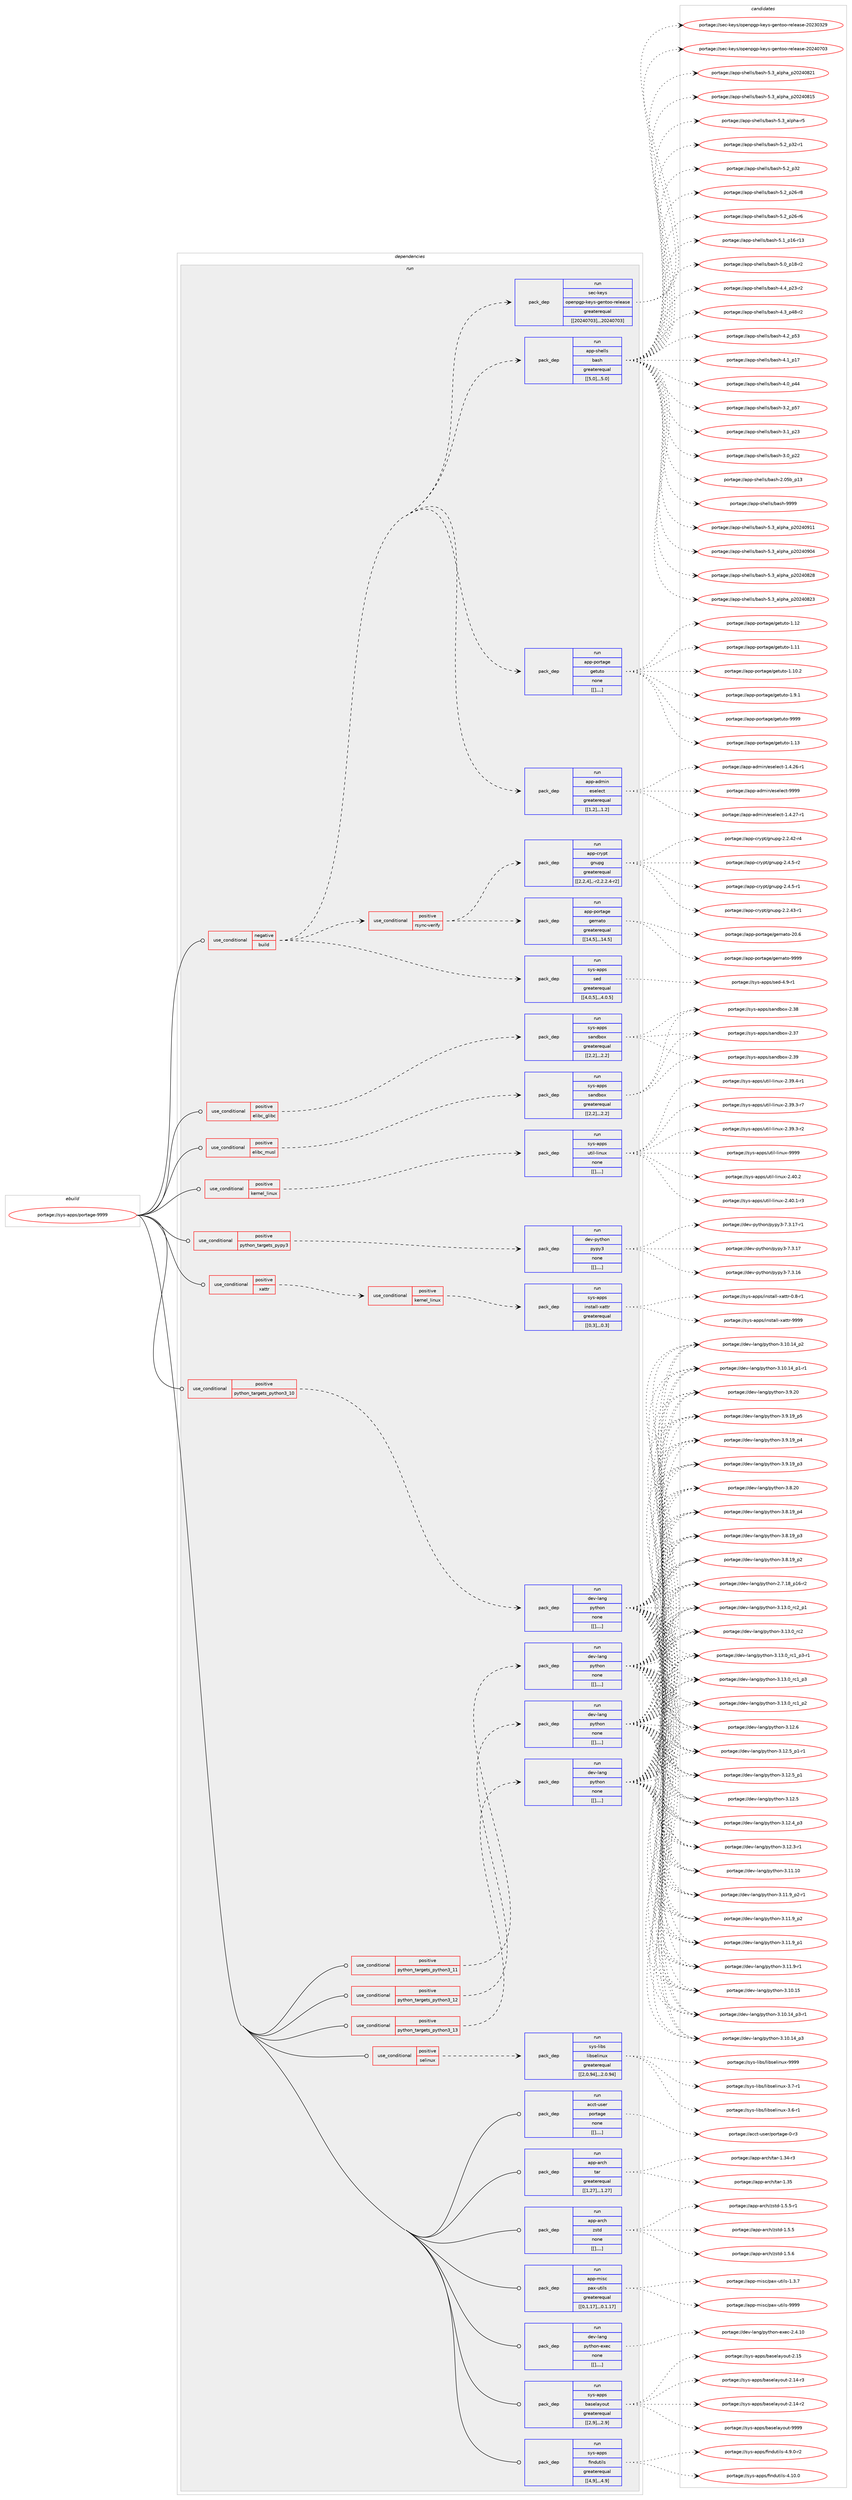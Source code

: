 digraph prolog {

# *************
# Graph options
# *************

newrank=true;
concentrate=true;
compound=true;
graph [rankdir=LR,fontname=Helvetica,fontsize=10,ranksep=1.5];#, ranksep=2.5, nodesep=0.2];
edge  [arrowhead=vee];
node  [fontname=Helvetica,fontsize=10];

# **********
# The ebuild
# **********

subgraph cluster_leftcol {
color=gray;
label=<<i>ebuild</i>>;
id [label="portage://sys-apps/portage-9999", color=red, width=4, href="../sys-apps/portage-9999.svg"];
}

# ****************
# The dependencies
# ****************

subgraph cluster_midcol {
color=gray;
label=<<i>dependencies</i>>;
subgraph cluster_compile {
fillcolor="#eeeeee";
style=filled;
label=<<i>compile</i>>;
}
subgraph cluster_compileandrun {
fillcolor="#eeeeee";
style=filled;
label=<<i>compile and run</i>>;
}
subgraph cluster_run {
fillcolor="#eeeeee";
style=filled;
label=<<i>run</i>>;
subgraph cond6976 {
dependency18559 [label=<<TABLE BORDER="0" CELLBORDER="1" CELLSPACING="0" CELLPADDING="4"><TR><TD ROWSPAN="3" CELLPADDING="10">use_conditional</TD></TR><TR><TD>negative</TD></TR><TR><TD>build</TD></TR></TABLE>>, shape=none, color=red];
subgraph pack11531 {
dependency18560 [label=<<TABLE BORDER="0" CELLBORDER="1" CELLSPACING="0" CELLPADDING="4" WIDTH="220"><TR><TD ROWSPAN="6" CELLPADDING="30">pack_dep</TD></TR><TR><TD WIDTH="110">run</TD></TR><TR><TD>app-admin</TD></TR><TR><TD>eselect</TD></TR><TR><TD>greaterequal</TD></TR><TR><TD>[[1,2],,,1.2]</TD></TR></TABLE>>, shape=none, color=blue];
}
dependency18559:e -> dependency18560:w [weight=20,style="dashed",arrowhead="vee"];
subgraph pack11532 {
dependency18561 [label=<<TABLE BORDER="0" CELLBORDER="1" CELLSPACING="0" CELLPADDING="4" WIDTH="220"><TR><TD ROWSPAN="6" CELLPADDING="30">pack_dep</TD></TR><TR><TD WIDTH="110">run</TD></TR><TR><TD>app-portage</TD></TR><TR><TD>getuto</TD></TR><TR><TD>none</TD></TR><TR><TD>[[],,,,]</TD></TR></TABLE>>, shape=none, color=blue];
}
dependency18559:e -> dependency18561:w [weight=20,style="dashed",arrowhead="vee"];
subgraph pack11533 {
dependency18562 [label=<<TABLE BORDER="0" CELLBORDER="1" CELLSPACING="0" CELLPADDING="4" WIDTH="220"><TR><TD ROWSPAN="6" CELLPADDING="30">pack_dep</TD></TR><TR><TD WIDTH="110">run</TD></TR><TR><TD>app-shells</TD></TR><TR><TD>bash</TD></TR><TR><TD>greaterequal</TD></TR><TR><TD>[[5,0],,,5.0]</TD></TR></TABLE>>, shape=none, color=blue];
}
dependency18559:e -> dependency18562:w [weight=20,style="dashed",arrowhead="vee"];
subgraph pack11534 {
dependency18563 [label=<<TABLE BORDER="0" CELLBORDER="1" CELLSPACING="0" CELLPADDING="4" WIDTH="220"><TR><TD ROWSPAN="6" CELLPADDING="30">pack_dep</TD></TR><TR><TD WIDTH="110">run</TD></TR><TR><TD>sec-keys</TD></TR><TR><TD>openpgp-keys-gentoo-release</TD></TR><TR><TD>greaterequal</TD></TR><TR><TD>[[20240703],,,20240703]</TD></TR></TABLE>>, shape=none, color=blue];
}
dependency18559:e -> dependency18563:w [weight=20,style="dashed",arrowhead="vee"];
subgraph pack11535 {
dependency18564 [label=<<TABLE BORDER="0" CELLBORDER="1" CELLSPACING="0" CELLPADDING="4" WIDTH="220"><TR><TD ROWSPAN="6" CELLPADDING="30">pack_dep</TD></TR><TR><TD WIDTH="110">run</TD></TR><TR><TD>sys-apps</TD></TR><TR><TD>sed</TD></TR><TR><TD>greaterequal</TD></TR><TR><TD>[[4,0,5],,,4.0.5]</TD></TR></TABLE>>, shape=none, color=blue];
}
dependency18559:e -> dependency18564:w [weight=20,style="dashed",arrowhead="vee"];
subgraph cond6977 {
dependency18565 [label=<<TABLE BORDER="0" CELLBORDER="1" CELLSPACING="0" CELLPADDING="4"><TR><TD ROWSPAN="3" CELLPADDING="10">use_conditional</TD></TR><TR><TD>positive</TD></TR><TR><TD>rsync-verify</TD></TR></TABLE>>, shape=none, color=red];
subgraph pack11536 {
dependency18566 [label=<<TABLE BORDER="0" CELLBORDER="1" CELLSPACING="0" CELLPADDING="4" WIDTH="220"><TR><TD ROWSPAN="6" CELLPADDING="30">pack_dep</TD></TR><TR><TD WIDTH="110">run</TD></TR><TR><TD>app-crypt</TD></TR><TR><TD>gnupg</TD></TR><TR><TD>greaterequal</TD></TR><TR><TD>[[2,2,4],,-r2,2.2.4-r2]</TD></TR></TABLE>>, shape=none, color=blue];
}
dependency18565:e -> dependency18566:w [weight=20,style="dashed",arrowhead="vee"];
subgraph pack11537 {
dependency18567 [label=<<TABLE BORDER="0" CELLBORDER="1" CELLSPACING="0" CELLPADDING="4" WIDTH="220"><TR><TD ROWSPAN="6" CELLPADDING="30">pack_dep</TD></TR><TR><TD WIDTH="110">run</TD></TR><TR><TD>app-portage</TD></TR><TR><TD>gemato</TD></TR><TR><TD>greaterequal</TD></TR><TR><TD>[[14,5],,,14.5]</TD></TR></TABLE>>, shape=none, color=blue];
}
dependency18565:e -> dependency18567:w [weight=20,style="dashed",arrowhead="vee"];
}
dependency18559:e -> dependency18565:w [weight=20,style="dashed",arrowhead="vee"];
}
id:e -> dependency18559:w [weight=20,style="solid",arrowhead="odot"];
subgraph cond6978 {
dependency18568 [label=<<TABLE BORDER="0" CELLBORDER="1" CELLSPACING="0" CELLPADDING="4"><TR><TD ROWSPAN="3" CELLPADDING="10">use_conditional</TD></TR><TR><TD>positive</TD></TR><TR><TD>elibc_glibc</TD></TR></TABLE>>, shape=none, color=red];
subgraph pack11538 {
dependency18569 [label=<<TABLE BORDER="0" CELLBORDER="1" CELLSPACING="0" CELLPADDING="4" WIDTH="220"><TR><TD ROWSPAN="6" CELLPADDING="30">pack_dep</TD></TR><TR><TD WIDTH="110">run</TD></TR><TR><TD>sys-apps</TD></TR><TR><TD>sandbox</TD></TR><TR><TD>greaterequal</TD></TR><TR><TD>[[2,2],,,2.2]</TD></TR></TABLE>>, shape=none, color=blue];
}
dependency18568:e -> dependency18569:w [weight=20,style="dashed",arrowhead="vee"];
}
id:e -> dependency18568:w [weight=20,style="solid",arrowhead="odot"];
subgraph cond6979 {
dependency18570 [label=<<TABLE BORDER="0" CELLBORDER="1" CELLSPACING="0" CELLPADDING="4"><TR><TD ROWSPAN="3" CELLPADDING="10">use_conditional</TD></TR><TR><TD>positive</TD></TR><TR><TD>elibc_musl</TD></TR></TABLE>>, shape=none, color=red];
subgraph pack11539 {
dependency18571 [label=<<TABLE BORDER="0" CELLBORDER="1" CELLSPACING="0" CELLPADDING="4" WIDTH="220"><TR><TD ROWSPAN="6" CELLPADDING="30">pack_dep</TD></TR><TR><TD WIDTH="110">run</TD></TR><TR><TD>sys-apps</TD></TR><TR><TD>sandbox</TD></TR><TR><TD>greaterequal</TD></TR><TR><TD>[[2,2],,,2.2]</TD></TR></TABLE>>, shape=none, color=blue];
}
dependency18570:e -> dependency18571:w [weight=20,style="dashed",arrowhead="vee"];
}
id:e -> dependency18570:w [weight=20,style="solid",arrowhead="odot"];
subgraph cond6980 {
dependency18572 [label=<<TABLE BORDER="0" CELLBORDER="1" CELLSPACING="0" CELLPADDING="4"><TR><TD ROWSPAN="3" CELLPADDING="10">use_conditional</TD></TR><TR><TD>positive</TD></TR><TR><TD>kernel_linux</TD></TR></TABLE>>, shape=none, color=red];
subgraph pack11540 {
dependency18573 [label=<<TABLE BORDER="0" CELLBORDER="1" CELLSPACING="0" CELLPADDING="4" WIDTH="220"><TR><TD ROWSPAN="6" CELLPADDING="30">pack_dep</TD></TR><TR><TD WIDTH="110">run</TD></TR><TR><TD>sys-apps</TD></TR><TR><TD>util-linux</TD></TR><TR><TD>none</TD></TR><TR><TD>[[],,,,]</TD></TR></TABLE>>, shape=none, color=blue];
}
dependency18572:e -> dependency18573:w [weight=20,style="dashed",arrowhead="vee"];
}
id:e -> dependency18572:w [weight=20,style="solid",arrowhead="odot"];
subgraph cond6981 {
dependency18574 [label=<<TABLE BORDER="0" CELLBORDER="1" CELLSPACING="0" CELLPADDING="4"><TR><TD ROWSPAN="3" CELLPADDING="10">use_conditional</TD></TR><TR><TD>positive</TD></TR><TR><TD>python_targets_pypy3</TD></TR></TABLE>>, shape=none, color=red];
subgraph pack11541 {
dependency18575 [label=<<TABLE BORDER="0" CELLBORDER="1" CELLSPACING="0" CELLPADDING="4" WIDTH="220"><TR><TD ROWSPAN="6" CELLPADDING="30">pack_dep</TD></TR><TR><TD WIDTH="110">run</TD></TR><TR><TD>dev-python</TD></TR><TR><TD>pypy3</TD></TR><TR><TD>none</TD></TR><TR><TD>[[],,,,]</TD></TR></TABLE>>, shape=none, color=blue];
}
dependency18574:e -> dependency18575:w [weight=20,style="dashed",arrowhead="vee"];
}
id:e -> dependency18574:w [weight=20,style="solid",arrowhead="odot"];
subgraph cond6982 {
dependency18576 [label=<<TABLE BORDER="0" CELLBORDER="1" CELLSPACING="0" CELLPADDING="4"><TR><TD ROWSPAN="3" CELLPADDING="10">use_conditional</TD></TR><TR><TD>positive</TD></TR><TR><TD>python_targets_python3_10</TD></TR></TABLE>>, shape=none, color=red];
subgraph pack11542 {
dependency18577 [label=<<TABLE BORDER="0" CELLBORDER="1" CELLSPACING="0" CELLPADDING="4" WIDTH="220"><TR><TD ROWSPAN="6" CELLPADDING="30">pack_dep</TD></TR><TR><TD WIDTH="110">run</TD></TR><TR><TD>dev-lang</TD></TR><TR><TD>python</TD></TR><TR><TD>none</TD></TR><TR><TD>[[],,,,]</TD></TR></TABLE>>, shape=none, color=blue];
}
dependency18576:e -> dependency18577:w [weight=20,style="dashed",arrowhead="vee"];
}
id:e -> dependency18576:w [weight=20,style="solid",arrowhead="odot"];
subgraph cond6983 {
dependency18578 [label=<<TABLE BORDER="0" CELLBORDER="1" CELLSPACING="0" CELLPADDING="4"><TR><TD ROWSPAN="3" CELLPADDING="10">use_conditional</TD></TR><TR><TD>positive</TD></TR><TR><TD>python_targets_python3_11</TD></TR></TABLE>>, shape=none, color=red];
subgraph pack11543 {
dependency18579 [label=<<TABLE BORDER="0" CELLBORDER="1" CELLSPACING="0" CELLPADDING="4" WIDTH="220"><TR><TD ROWSPAN="6" CELLPADDING="30">pack_dep</TD></TR><TR><TD WIDTH="110">run</TD></TR><TR><TD>dev-lang</TD></TR><TR><TD>python</TD></TR><TR><TD>none</TD></TR><TR><TD>[[],,,,]</TD></TR></TABLE>>, shape=none, color=blue];
}
dependency18578:e -> dependency18579:w [weight=20,style="dashed",arrowhead="vee"];
}
id:e -> dependency18578:w [weight=20,style="solid",arrowhead="odot"];
subgraph cond6984 {
dependency18580 [label=<<TABLE BORDER="0" CELLBORDER="1" CELLSPACING="0" CELLPADDING="4"><TR><TD ROWSPAN="3" CELLPADDING="10">use_conditional</TD></TR><TR><TD>positive</TD></TR><TR><TD>python_targets_python3_12</TD></TR></TABLE>>, shape=none, color=red];
subgraph pack11544 {
dependency18581 [label=<<TABLE BORDER="0" CELLBORDER="1" CELLSPACING="0" CELLPADDING="4" WIDTH="220"><TR><TD ROWSPAN="6" CELLPADDING="30">pack_dep</TD></TR><TR><TD WIDTH="110">run</TD></TR><TR><TD>dev-lang</TD></TR><TR><TD>python</TD></TR><TR><TD>none</TD></TR><TR><TD>[[],,,,]</TD></TR></TABLE>>, shape=none, color=blue];
}
dependency18580:e -> dependency18581:w [weight=20,style="dashed",arrowhead="vee"];
}
id:e -> dependency18580:w [weight=20,style="solid",arrowhead="odot"];
subgraph cond6985 {
dependency18582 [label=<<TABLE BORDER="0" CELLBORDER="1" CELLSPACING="0" CELLPADDING="4"><TR><TD ROWSPAN="3" CELLPADDING="10">use_conditional</TD></TR><TR><TD>positive</TD></TR><TR><TD>python_targets_python3_13</TD></TR></TABLE>>, shape=none, color=red];
subgraph pack11545 {
dependency18583 [label=<<TABLE BORDER="0" CELLBORDER="1" CELLSPACING="0" CELLPADDING="4" WIDTH="220"><TR><TD ROWSPAN="6" CELLPADDING="30">pack_dep</TD></TR><TR><TD WIDTH="110">run</TD></TR><TR><TD>dev-lang</TD></TR><TR><TD>python</TD></TR><TR><TD>none</TD></TR><TR><TD>[[],,,,]</TD></TR></TABLE>>, shape=none, color=blue];
}
dependency18582:e -> dependency18583:w [weight=20,style="dashed",arrowhead="vee"];
}
id:e -> dependency18582:w [weight=20,style="solid",arrowhead="odot"];
subgraph cond6986 {
dependency18584 [label=<<TABLE BORDER="0" CELLBORDER="1" CELLSPACING="0" CELLPADDING="4"><TR><TD ROWSPAN="3" CELLPADDING="10">use_conditional</TD></TR><TR><TD>positive</TD></TR><TR><TD>selinux</TD></TR></TABLE>>, shape=none, color=red];
subgraph pack11546 {
dependency18585 [label=<<TABLE BORDER="0" CELLBORDER="1" CELLSPACING="0" CELLPADDING="4" WIDTH="220"><TR><TD ROWSPAN="6" CELLPADDING="30">pack_dep</TD></TR><TR><TD WIDTH="110">run</TD></TR><TR><TD>sys-libs</TD></TR><TR><TD>libselinux</TD></TR><TR><TD>greaterequal</TD></TR><TR><TD>[[2,0,94],,,2.0.94]</TD></TR></TABLE>>, shape=none, color=blue];
}
dependency18584:e -> dependency18585:w [weight=20,style="dashed",arrowhead="vee"];
}
id:e -> dependency18584:w [weight=20,style="solid",arrowhead="odot"];
subgraph cond6987 {
dependency18586 [label=<<TABLE BORDER="0" CELLBORDER="1" CELLSPACING="0" CELLPADDING="4"><TR><TD ROWSPAN="3" CELLPADDING="10">use_conditional</TD></TR><TR><TD>positive</TD></TR><TR><TD>xattr</TD></TR></TABLE>>, shape=none, color=red];
subgraph cond6988 {
dependency18587 [label=<<TABLE BORDER="0" CELLBORDER="1" CELLSPACING="0" CELLPADDING="4"><TR><TD ROWSPAN="3" CELLPADDING="10">use_conditional</TD></TR><TR><TD>positive</TD></TR><TR><TD>kernel_linux</TD></TR></TABLE>>, shape=none, color=red];
subgraph pack11547 {
dependency18588 [label=<<TABLE BORDER="0" CELLBORDER="1" CELLSPACING="0" CELLPADDING="4" WIDTH="220"><TR><TD ROWSPAN="6" CELLPADDING="30">pack_dep</TD></TR><TR><TD WIDTH="110">run</TD></TR><TR><TD>sys-apps</TD></TR><TR><TD>install-xattr</TD></TR><TR><TD>greaterequal</TD></TR><TR><TD>[[0,3],,,0.3]</TD></TR></TABLE>>, shape=none, color=blue];
}
dependency18587:e -> dependency18588:w [weight=20,style="dashed",arrowhead="vee"];
}
dependency18586:e -> dependency18587:w [weight=20,style="dashed",arrowhead="vee"];
}
id:e -> dependency18586:w [weight=20,style="solid",arrowhead="odot"];
subgraph pack11548 {
dependency18589 [label=<<TABLE BORDER="0" CELLBORDER="1" CELLSPACING="0" CELLPADDING="4" WIDTH="220"><TR><TD ROWSPAN="6" CELLPADDING="30">pack_dep</TD></TR><TR><TD WIDTH="110">run</TD></TR><TR><TD>acct-user</TD></TR><TR><TD>portage</TD></TR><TR><TD>none</TD></TR><TR><TD>[[],,,,]</TD></TR></TABLE>>, shape=none, color=blue];
}
id:e -> dependency18589:w [weight=20,style="solid",arrowhead="odot"];
subgraph pack11549 {
dependency18590 [label=<<TABLE BORDER="0" CELLBORDER="1" CELLSPACING="0" CELLPADDING="4" WIDTH="220"><TR><TD ROWSPAN="6" CELLPADDING="30">pack_dep</TD></TR><TR><TD WIDTH="110">run</TD></TR><TR><TD>app-arch</TD></TR><TR><TD>tar</TD></TR><TR><TD>greaterequal</TD></TR><TR><TD>[[1,27],,,1.27]</TD></TR></TABLE>>, shape=none, color=blue];
}
id:e -> dependency18590:w [weight=20,style="solid",arrowhead="odot"];
subgraph pack11550 {
dependency18591 [label=<<TABLE BORDER="0" CELLBORDER="1" CELLSPACING="0" CELLPADDING="4" WIDTH="220"><TR><TD ROWSPAN="6" CELLPADDING="30">pack_dep</TD></TR><TR><TD WIDTH="110">run</TD></TR><TR><TD>app-arch</TD></TR><TR><TD>zstd</TD></TR><TR><TD>none</TD></TR><TR><TD>[[],,,,]</TD></TR></TABLE>>, shape=none, color=blue];
}
id:e -> dependency18591:w [weight=20,style="solid",arrowhead="odot"];
subgraph pack11551 {
dependency18592 [label=<<TABLE BORDER="0" CELLBORDER="1" CELLSPACING="0" CELLPADDING="4" WIDTH="220"><TR><TD ROWSPAN="6" CELLPADDING="30">pack_dep</TD></TR><TR><TD WIDTH="110">run</TD></TR><TR><TD>app-misc</TD></TR><TR><TD>pax-utils</TD></TR><TR><TD>greaterequal</TD></TR><TR><TD>[[0,1,17],,,0.1.17]</TD></TR></TABLE>>, shape=none, color=blue];
}
id:e -> dependency18592:w [weight=20,style="solid",arrowhead="odot"];
subgraph pack11552 {
dependency18593 [label=<<TABLE BORDER="0" CELLBORDER="1" CELLSPACING="0" CELLPADDING="4" WIDTH="220"><TR><TD ROWSPAN="6" CELLPADDING="30">pack_dep</TD></TR><TR><TD WIDTH="110">run</TD></TR><TR><TD>dev-lang</TD></TR><TR><TD>python-exec</TD></TR><TR><TD>none</TD></TR><TR><TD>[[],,,,]</TD></TR></TABLE>>, shape=none, color=blue];
}
id:e -> dependency18593:w [weight=20,style="solid",arrowhead="odot"];
subgraph pack11553 {
dependency18594 [label=<<TABLE BORDER="0" CELLBORDER="1" CELLSPACING="0" CELLPADDING="4" WIDTH="220"><TR><TD ROWSPAN="6" CELLPADDING="30">pack_dep</TD></TR><TR><TD WIDTH="110">run</TD></TR><TR><TD>sys-apps</TD></TR><TR><TD>baselayout</TD></TR><TR><TD>greaterequal</TD></TR><TR><TD>[[2,9],,,2.9]</TD></TR></TABLE>>, shape=none, color=blue];
}
id:e -> dependency18594:w [weight=20,style="solid",arrowhead="odot"];
subgraph pack11554 {
dependency18595 [label=<<TABLE BORDER="0" CELLBORDER="1" CELLSPACING="0" CELLPADDING="4" WIDTH="220"><TR><TD ROWSPAN="6" CELLPADDING="30">pack_dep</TD></TR><TR><TD WIDTH="110">run</TD></TR><TR><TD>sys-apps</TD></TR><TR><TD>findutils</TD></TR><TR><TD>greaterequal</TD></TR><TR><TD>[[4,9],,,4.9]</TD></TR></TABLE>>, shape=none, color=blue];
}
id:e -> dependency18595:w [weight=20,style="solid",arrowhead="odot"];
}
}

# **************
# The candidates
# **************

subgraph cluster_choices {
rank=same;
color=gray;
label=<<i>candidates</i>>;

subgraph choice11531 {
color=black;
nodesep=1;
choice97112112459710010910511047101115101108101991164557575757 [label="portage://app-admin/eselect-9999", color=red, width=4,href="../app-admin/eselect-9999.svg"];
choice9711211245971001091051104710111510110810199116454946524650554511449 [label="portage://app-admin/eselect-1.4.27-r1", color=red, width=4,href="../app-admin/eselect-1.4.27-r1.svg"];
choice9711211245971001091051104710111510110810199116454946524650544511449 [label="portage://app-admin/eselect-1.4.26-r1", color=red, width=4,href="../app-admin/eselect-1.4.26-r1.svg"];
dependency18560:e -> choice97112112459710010910511047101115101108101991164557575757:w [style=dotted,weight="100"];
dependency18560:e -> choice9711211245971001091051104710111510110810199116454946524650554511449:w [style=dotted,weight="100"];
dependency18560:e -> choice9711211245971001091051104710111510110810199116454946524650544511449:w [style=dotted,weight="100"];
}
subgraph choice11532 {
color=black;
nodesep=1;
choice971121124511211111411697103101471031011161171161114557575757 [label="portage://app-portage/getuto-9999", color=red, width=4,href="../app-portage/getuto-9999.svg"];
choice971121124511211111411697103101471031011161171161114549464951 [label="portage://app-portage/getuto-1.13", color=red, width=4,href="../app-portage/getuto-1.13.svg"];
choice971121124511211111411697103101471031011161171161114549464950 [label="portage://app-portage/getuto-1.12", color=red, width=4,href="../app-portage/getuto-1.12.svg"];
choice971121124511211111411697103101471031011161171161114549464949 [label="portage://app-portage/getuto-1.11", color=red, width=4,href="../app-portage/getuto-1.11.svg"];
choice9711211245112111114116971031014710310111611711611145494649484650 [label="portage://app-portage/getuto-1.10.2", color=red, width=4,href="../app-portage/getuto-1.10.2.svg"];
choice97112112451121111141169710310147103101116117116111454946574649 [label="portage://app-portage/getuto-1.9.1", color=red, width=4,href="../app-portage/getuto-1.9.1.svg"];
dependency18561:e -> choice971121124511211111411697103101471031011161171161114557575757:w [style=dotted,weight="100"];
dependency18561:e -> choice971121124511211111411697103101471031011161171161114549464951:w [style=dotted,weight="100"];
dependency18561:e -> choice971121124511211111411697103101471031011161171161114549464950:w [style=dotted,weight="100"];
dependency18561:e -> choice971121124511211111411697103101471031011161171161114549464949:w [style=dotted,weight="100"];
dependency18561:e -> choice9711211245112111114116971031014710310111611711611145494649484650:w [style=dotted,weight="100"];
dependency18561:e -> choice97112112451121111141169710310147103101116117116111454946574649:w [style=dotted,weight="100"];
}
subgraph choice11533 {
color=black;
nodesep=1;
choice97112112451151041011081081154798971151044557575757 [label="portage://app-shells/bash-9999", color=red, width=4,href="../app-shells/bash-9999.svg"];
choice971121124511510410110810811547989711510445534651959710811210497951125048505248574949 [label="portage://app-shells/bash-5.3_alpha_p20240911", color=red, width=4,href="../app-shells/bash-5.3_alpha_p20240911.svg"];
choice971121124511510410110810811547989711510445534651959710811210497951125048505248574852 [label="portage://app-shells/bash-5.3_alpha_p20240904", color=red, width=4,href="../app-shells/bash-5.3_alpha_p20240904.svg"];
choice971121124511510410110810811547989711510445534651959710811210497951125048505248565056 [label="portage://app-shells/bash-5.3_alpha_p20240828", color=red, width=4,href="../app-shells/bash-5.3_alpha_p20240828.svg"];
choice971121124511510410110810811547989711510445534651959710811210497951125048505248565051 [label="portage://app-shells/bash-5.3_alpha_p20240823", color=red, width=4,href="../app-shells/bash-5.3_alpha_p20240823.svg"];
choice971121124511510410110810811547989711510445534651959710811210497951125048505248565049 [label="portage://app-shells/bash-5.3_alpha_p20240821", color=red, width=4,href="../app-shells/bash-5.3_alpha_p20240821.svg"];
choice971121124511510410110810811547989711510445534651959710811210497951125048505248564953 [label="portage://app-shells/bash-5.3_alpha_p20240815", color=red, width=4,href="../app-shells/bash-5.3_alpha_p20240815.svg"];
choice9711211245115104101108108115479897115104455346519597108112104974511453 [label="portage://app-shells/bash-5.3_alpha-r5", color=red, width=4,href="../app-shells/bash-5.3_alpha-r5.svg"];
choice9711211245115104101108108115479897115104455346509511251504511449 [label="portage://app-shells/bash-5.2_p32-r1", color=red, width=4,href="../app-shells/bash-5.2_p32-r1.svg"];
choice971121124511510410110810811547989711510445534650951125150 [label="portage://app-shells/bash-5.2_p32", color=red, width=4,href="../app-shells/bash-5.2_p32.svg"];
choice9711211245115104101108108115479897115104455346509511250544511456 [label="portage://app-shells/bash-5.2_p26-r8", color=red, width=4,href="../app-shells/bash-5.2_p26-r8.svg"];
choice9711211245115104101108108115479897115104455346509511250544511454 [label="portage://app-shells/bash-5.2_p26-r6", color=red, width=4,href="../app-shells/bash-5.2_p26-r6.svg"];
choice971121124511510410110810811547989711510445534649951124954451144951 [label="portage://app-shells/bash-5.1_p16-r13", color=red, width=4,href="../app-shells/bash-5.1_p16-r13.svg"];
choice9711211245115104101108108115479897115104455346489511249564511450 [label="portage://app-shells/bash-5.0_p18-r2", color=red, width=4,href="../app-shells/bash-5.0_p18-r2.svg"];
choice9711211245115104101108108115479897115104455246529511250514511450 [label="portage://app-shells/bash-4.4_p23-r2", color=red, width=4,href="../app-shells/bash-4.4_p23-r2.svg"];
choice9711211245115104101108108115479897115104455246519511252564511450 [label="portage://app-shells/bash-4.3_p48-r2", color=red, width=4,href="../app-shells/bash-4.3_p48-r2.svg"];
choice971121124511510410110810811547989711510445524650951125351 [label="portage://app-shells/bash-4.2_p53", color=red, width=4,href="../app-shells/bash-4.2_p53.svg"];
choice971121124511510410110810811547989711510445524649951124955 [label="portage://app-shells/bash-4.1_p17", color=red, width=4,href="../app-shells/bash-4.1_p17.svg"];
choice971121124511510410110810811547989711510445524648951125252 [label="portage://app-shells/bash-4.0_p44", color=red, width=4,href="../app-shells/bash-4.0_p44.svg"];
choice971121124511510410110810811547989711510445514650951125355 [label="portage://app-shells/bash-3.2_p57", color=red, width=4,href="../app-shells/bash-3.2_p57.svg"];
choice971121124511510410110810811547989711510445514649951125051 [label="portage://app-shells/bash-3.1_p23", color=red, width=4,href="../app-shells/bash-3.1_p23.svg"];
choice971121124511510410110810811547989711510445514648951125050 [label="portage://app-shells/bash-3.0_p22", color=red, width=4,href="../app-shells/bash-3.0_p22.svg"];
choice9711211245115104101108108115479897115104455046485398951124951 [label="portage://app-shells/bash-2.05b_p13", color=red, width=4,href="../app-shells/bash-2.05b_p13.svg"];
dependency18562:e -> choice97112112451151041011081081154798971151044557575757:w [style=dotted,weight="100"];
dependency18562:e -> choice971121124511510410110810811547989711510445534651959710811210497951125048505248574949:w [style=dotted,weight="100"];
dependency18562:e -> choice971121124511510410110810811547989711510445534651959710811210497951125048505248574852:w [style=dotted,weight="100"];
dependency18562:e -> choice971121124511510410110810811547989711510445534651959710811210497951125048505248565056:w [style=dotted,weight="100"];
dependency18562:e -> choice971121124511510410110810811547989711510445534651959710811210497951125048505248565051:w [style=dotted,weight="100"];
dependency18562:e -> choice971121124511510410110810811547989711510445534651959710811210497951125048505248565049:w [style=dotted,weight="100"];
dependency18562:e -> choice971121124511510410110810811547989711510445534651959710811210497951125048505248564953:w [style=dotted,weight="100"];
dependency18562:e -> choice9711211245115104101108108115479897115104455346519597108112104974511453:w [style=dotted,weight="100"];
dependency18562:e -> choice9711211245115104101108108115479897115104455346509511251504511449:w [style=dotted,weight="100"];
dependency18562:e -> choice971121124511510410110810811547989711510445534650951125150:w [style=dotted,weight="100"];
dependency18562:e -> choice9711211245115104101108108115479897115104455346509511250544511456:w [style=dotted,weight="100"];
dependency18562:e -> choice9711211245115104101108108115479897115104455346509511250544511454:w [style=dotted,weight="100"];
dependency18562:e -> choice971121124511510410110810811547989711510445534649951124954451144951:w [style=dotted,weight="100"];
dependency18562:e -> choice9711211245115104101108108115479897115104455346489511249564511450:w [style=dotted,weight="100"];
dependency18562:e -> choice9711211245115104101108108115479897115104455246529511250514511450:w [style=dotted,weight="100"];
dependency18562:e -> choice9711211245115104101108108115479897115104455246519511252564511450:w [style=dotted,weight="100"];
dependency18562:e -> choice971121124511510410110810811547989711510445524650951125351:w [style=dotted,weight="100"];
dependency18562:e -> choice971121124511510410110810811547989711510445524649951124955:w [style=dotted,weight="100"];
dependency18562:e -> choice971121124511510410110810811547989711510445524648951125252:w [style=dotted,weight="100"];
dependency18562:e -> choice971121124511510410110810811547989711510445514650951125355:w [style=dotted,weight="100"];
dependency18562:e -> choice971121124511510410110810811547989711510445514649951125051:w [style=dotted,weight="100"];
dependency18562:e -> choice971121124511510410110810811547989711510445514648951125050:w [style=dotted,weight="100"];
dependency18562:e -> choice9711211245115104101108108115479897115104455046485398951124951:w [style=dotted,weight="100"];
}
subgraph choice11534 {
color=black;
nodesep=1;
choice11510199451071011211154711111210111011210311245107101121115451031011101161111114511410110810197115101455048505248554851 [label="portage://sec-keys/openpgp-keys-gentoo-release-20240703", color=red, width=4,href="../sec-keys/openpgp-keys-gentoo-release-20240703.svg"];
choice11510199451071011211154711111210111011210311245107101121115451031011101161111114511410110810197115101455048505148515057 [label="portage://sec-keys/openpgp-keys-gentoo-release-20230329", color=red, width=4,href="../sec-keys/openpgp-keys-gentoo-release-20230329.svg"];
dependency18563:e -> choice11510199451071011211154711111210111011210311245107101121115451031011101161111114511410110810197115101455048505248554851:w [style=dotted,weight="100"];
dependency18563:e -> choice11510199451071011211154711111210111011210311245107101121115451031011101161111114511410110810197115101455048505148515057:w [style=dotted,weight="100"];
}
subgraph choice11535 {
color=black;
nodesep=1;
choice115121115459711211211547115101100455246574511449 [label="portage://sys-apps/sed-4.9-r1", color=red, width=4,href="../sys-apps/sed-4.9-r1.svg"];
dependency18564:e -> choice115121115459711211211547115101100455246574511449:w [style=dotted,weight="100"];
}
subgraph choice11536 {
color=black;
nodesep=1;
choice971121124599114121112116471031101171121034550465246534511450 [label="portage://app-crypt/gnupg-2.4.5-r2", color=red, width=4,href="../app-crypt/gnupg-2.4.5-r2.svg"];
choice971121124599114121112116471031101171121034550465246534511449 [label="portage://app-crypt/gnupg-2.4.5-r1", color=red, width=4,href="../app-crypt/gnupg-2.4.5-r1.svg"];
choice97112112459911412111211647103110117112103455046504652514511449 [label="portage://app-crypt/gnupg-2.2.43-r1", color=red, width=4,href="../app-crypt/gnupg-2.2.43-r1.svg"];
choice97112112459911412111211647103110117112103455046504652504511452 [label="portage://app-crypt/gnupg-2.2.42-r4", color=red, width=4,href="../app-crypt/gnupg-2.2.42-r4.svg"];
dependency18566:e -> choice971121124599114121112116471031101171121034550465246534511450:w [style=dotted,weight="100"];
dependency18566:e -> choice971121124599114121112116471031101171121034550465246534511449:w [style=dotted,weight="100"];
dependency18566:e -> choice97112112459911412111211647103110117112103455046504652514511449:w [style=dotted,weight="100"];
dependency18566:e -> choice97112112459911412111211647103110117112103455046504652504511452:w [style=dotted,weight="100"];
}
subgraph choice11537 {
color=black;
nodesep=1;
choice97112112451121111141169710310147103101109971161114557575757 [label="portage://app-portage/gemato-9999", color=red, width=4,href="../app-portage/gemato-9999.svg"];
choice97112112451121111141169710310147103101109971161114550484654 [label="portage://app-portage/gemato-20.6", color=red, width=4,href="../app-portage/gemato-20.6.svg"];
dependency18567:e -> choice97112112451121111141169710310147103101109971161114557575757:w [style=dotted,weight="100"];
dependency18567:e -> choice97112112451121111141169710310147103101109971161114550484654:w [style=dotted,weight="100"];
}
subgraph choice11538 {
color=black;
nodesep=1;
choice11512111545971121121154711597110100981111204550465157 [label="portage://sys-apps/sandbox-2.39", color=red, width=4,href="../sys-apps/sandbox-2.39.svg"];
choice11512111545971121121154711597110100981111204550465156 [label="portage://sys-apps/sandbox-2.38", color=red, width=4,href="../sys-apps/sandbox-2.38.svg"];
choice11512111545971121121154711597110100981111204550465155 [label="portage://sys-apps/sandbox-2.37", color=red, width=4,href="../sys-apps/sandbox-2.37.svg"];
dependency18569:e -> choice11512111545971121121154711597110100981111204550465157:w [style=dotted,weight="100"];
dependency18569:e -> choice11512111545971121121154711597110100981111204550465156:w [style=dotted,weight="100"];
dependency18569:e -> choice11512111545971121121154711597110100981111204550465155:w [style=dotted,weight="100"];
}
subgraph choice11539 {
color=black;
nodesep=1;
choice11512111545971121121154711597110100981111204550465157 [label="portage://sys-apps/sandbox-2.39", color=red, width=4,href="../sys-apps/sandbox-2.39.svg"];
choice11512111545971121121154711597110100981111204550465156 [label="portage://sys-apps/sandbox-2.38", color=red, width=4,href="../sys-apps/sandbox-2.38.svg"];
choice11512111545971121121154711597110100981111204550465155 [label="portage://sys-apps/sandbox-2.37", color=red, width=4,href="../sys-apps/sandbox-2.37.svg"];
dependency18571:e -> choice11512111545971121121154711597110100981111204550465157:w [style=dotted,weight="100"];
dependency18571:e -> choice11512111545971121121154711597110100981111204550465156:w [style=dotted,weight="100"];
dependency18571:e -> choice11512111545971121121154711597110100981111204550465155:w [style=dotted,weight="100"];
}
subgraph choice11540 {
color=black;
nodesep=1;
choice115121115459711211211547117116105108451081051101171204557575757 [label="portage://sys-apps/util-linux-9999", color=red, width=4,href="../sys-apps/util-linux-9999.svg"];
choice1151211154597112112115471171161051084510810511011712045504652484650 [label="portage://sys-apps/util-linux-2.40.2", color=red, width=4,href="../sys-apps/util-linux-2.40.2.svg"];
choice11512111545971121121154711711610510845108105110117120455046524846494511451 [label="portage://sys-apps/util-linux-2.40.1-r3", color=red, width=4,href="../sys-apps/util-linux-2.40.1-r3.svg"];
choice11512111545971121121154711711610510845108105110117120455046515746524511449 [label="portage://sys-apps/util-linux-2.39.4-r1", color=red, width=4,href="../sys-apps/util-linux-2.39.4-r1.svg"];
choice11512111545971121121154711711610510845108105110117120455046515746514511455 [label="portage://sys-apps/util-linux-2.39.3-r7", color=red, width=4,href="../sys-apps/util-linux-2.39.3-r7.svg"];
choice11512111545971121121154711711610510845108105110117120455046515746514511450 [label="portage://sys-apps/util-linux-2.39.3-r2", color=red, width=4,href="../sys-apps/util-linux-2.39.3-r2.svg"];
dependency18573:e -> choice115121115459711211211547117116105108451081051101171204557575757:w [style=dotted,weight="100"];
dependency18573:e -> choice1151211154597112112115471171161051084510810511011712045504652484650:w [style=dotted,weight="100"];
dependency18573:e -> choice11512111545971121121154711711610510845108105110117120455046524846494511451:w [style=dotted,weight="100"];
dependency18573:e -> choice11512111545971121121154711711610510845108105110117120455046515746524511449:w [style=dotted,weight="100"];
dependency18573:e -> choice11512111545971121121154711711610510845108105110117120455046515746514511455:w [style=dotted,weight="100"];
dependency18573:e -> choice11512111545971121121154711711610510845108105110117120455046515746514511450:w [style=dotted,weight="100"];
}
subgraph choice11541 {
color=black;
nodesep=1;
choice100101118451121211161041111104711212111212151455546514649554511449 [label="portage://dev-python/pypy3-7.3.17-r1", color=red, width=4,href="../dev-python/pypy3-7.3.17-r1.svg"];
choice10010111845112121116104111110471121211121215145554651464955 [label="portage://dev-python/pypy3-7.3.17", color=red, width=4,href="../dev-python/pypy3-7.3.17.svg"];
choice10010111845112121116104111110471121211121215145554651464954 [label="portage://dev-python/pypy3-7.3.16", color=red, width=4,href="../dev-python/pypy3-7.3.16.svg"];
dependency18575:e -> choice100101118451121211161041111104711212111212151455546514649554511449:w [style=dotted,weight="100"];
dependency18575:e -> choice10010111845112121116104111110471121211121215145554651464955:w [style=dotted,weight="100"];
dependency18575:e -> choice10010111845112121116104111110471121211121215145554651464954:w [style=dotted,weight="100"];
}
subgraph choice11542 {
color=black;
nodesep=1;
choice100101118451089711010347112121116104111110455146495146489511499509511249 [label="portage://dev-lang/python-3.13.0_rc2_p1", color=red, width=4,href="../dev-lang/python-3.13.0_rc2_p1.svg"];
choice10010111845108971101034711212111610411111045514649514648951149950 [label="portage://dev-lang/python-3.13.0_rc2", color=red, width=4,href="../dev-lang/python-3.13.0_rc2.svg"];
choice1001011184510897110103471121211161041111104551464951464895114994995112514511449 [label="portage://dev-lang/python-3.13.0_rc1_p3-r1", color=red, width=4,href="../dev-lang/python-3.13.0_rc1_p3-r1.svg"];
choice100101118451089711010347112121116104111110455146495146489511499499511251 [label="portage://dev-lang/python-3.13.0_rc1_p3", color=red, width=4,href="../dev-lang/python-3.13.0_rc1_p3.svg"];
choice100101118451089711010347112121116104111110455146495146489511499499511250 [label="portage://dev-lang/python-3.13.0_rc1_p2", color=red, width=4,href="../dev-lang/python-3.13.0_rc1_p2.svg"];
choice10010111845108971101034711212111610411111045514649504654 [label="portage://dev-lang/python-3.12.6", color=red, width=4,href="../dev-lang/python-3.12.6.svg"];
choice1001011184510897110103471121211161041111104551464950465395112494511449 [label="portage://dev-lang/python-3.12.5_p1-r1", color=red, width=4,href="../dev-lang/python-3.12.5_p1-r1.svg"];
choice100101118451089711010347112121116104111110455146495046539511249 [label="portage://dev-lang/python-3.12.5_p1", color=red, width=4,href="../dev-lang/python-3.12.5_p1.svg"];
choice10010111845108971101034711212111610411111045514649504653 [label="portage://dev-lang/python-3.12.5", color=red, width=4,href="../dev-lang/python-3.12.5.svg"];
choice100101118451089711010347112121116104111110455146495046529511251 [label="portage://dev-lang/python-3.12.4_p3", color=red, width=4,href="../dev-lang/python-3.12.4_p3.svg"];
choice100101118451089711010347112121116104111110455146495046514511449 [label="portage://dev-lang/python-3.12.3-r1", color=red, width=4,href="../dev-lang/python-3.12.3-r1.svg"];
choice1001011184510897110103471121211161041111104551464949464948 [label="portage://dev-lang/python-3.11.10", color=red, width=4,href="../dev-lang/python-3.11.10.svg"];
choice1001011184510897110103471121211161041111104551464949465795112504511449 [label="portage://dev-lang/python-3.11.9_p2-r1", color=red, width=4,href="../dev-lang/python-3.11.9_p2-r1.svg"];
choice100101118451089711010347112121116104111110455146494946579511250 [label="portage://dev-lang/python-3.11.9_p2", color=red, width=4,href="../dev-lang/python-3.11.9_p2.svg"];
choice100101118451089711010347112121116104111110455146494946579511249 [label="portage://dev-lang/python-3.11.9_p1", color=red, width=4,href="../dev-lang/python-3.11.9_p1.svg"];
choice100101118451089711010347112121116104111110455146494946574511449 [label="portage://dev-lang/python-3.11.9-r1", color=red, width=4,href="../dev-lang/python-3.11.9-r1.svg"];
choice1001011184510897110103471121211161041111104551464948464953 [label="portage://dev-lang/python-3.10.15", color=red, width=4,href="../dev-lang/python-3.10.15.svg"];
choice100101118451089711010347112121116104111110455146494846495295112514511449 [label="portage://dev-lang/python-3.10.14_p3-r1", color=red, width=4,href="../dev-lang/python-3.10.14_p3-r1.svg"];
choice10010111845108971101034711212111610411111045514649484649529511251 [label="portage://dev-lang/python-3.10.14_p3", color=red, width=4,href="../dev-lang/python-3.10.14_p3.svg"];
choice10010111845108971101034711212111610411111045514649484649529511250 [label="portage://dev-lang/python-3.10.14_p2", color=red, width=4,href="../dev-lang/python-3.10.14_p2.svg"];
choice100101118451089711010347112121116104111110455146494846495295112494511449 [label="portage://dev-lang/python-3.10.14_p1-r1", color=red, width=4,href="../dev-lang/python-3.10.14_p1-r1.svg"];
choice10010111845108971101034711212111610411111045514657465048 [label="portage://dev-lang/python-3.9.20", color=red, width=4,href="../dev-lang/python-3.9.20.svg"];
choice100101118451089711010347112121116104111110455146574649579511253 [label="portage://dev-lang/python-3.9.19_p5", color=red, width=4,href="../dev-lang/python-3.9.19_p5.svg"];
choice100101118451089711010347112121116104111110455146574649579511252 [label="portage://dev-lang/python-3.9.19_p4", color=red, width=4,href="../dev-lang/python-3.9.19_p4.svg"];
choice100101118451089711010347112121116104111110455146574649579511251 [label="portage://dev-lang/python-3.9.19_p3", color=red, width=4,href="../dev-lang/python-3.9.19_p3.svg"];
choice10010111845108971101034711212111610411111045514656465048 [label="portage://dev-lang/python-3.8.20", color=red, width=4,href="../dev-lang/python-3.8.20.svg"];
choice100101118451089711010347112121116104111110455146564649579511252 [label="portage://dev-lang/python-3.8.19_p4", color=red, width=4,href="../dev-lang/python-3.8.19_p4.svg"];
choice100101118451089711010347112121116104111110455146564649579511251 [label="portage://dev-lang/python-3.8.19_p3", color=red, width=4,href="../dev-lang/python-3.8.19_p3.svg"];
choice100101118451089711010347112121116104111110455146564649579511250 [label="portage://dev-lang/python-3.8.19_p2", color=red, width=4,href="../dev-lang/python-3.8.19_p2.svg"];
choice100101118451089711010347112121116104111110455046554649569511249544511450 [label="portage://dev-lang/python-2.7.18_p16-r2", color=red, width=4,href="../dev-lang/python-2.7.18_p16-r2.svg"];
dependency18577:e -> choice100101118451089711010347112121116104111110455146495146489511499509511249:w [style=dotted,weight="100"];
dependency18577:e -> choice10010111845108971101034711212111610411111045514649514648951149950:w [style=dotted,weight="100"];
dependency18577:e -> choice1001011184510897110103471121211161041111104551464951464895114994995112514511449:w [style=dotted,weight="100"];
dependency18577:e -> choice100101118451089711010347112121116104111110455146495146489511499499511251:w [style=dotted,weight="100"];
dependency18577:e -> choice100101118451089711010347112121116104111110455146495146489511499499511250:w [style=dotted,weight="100"];
dependency18577:e -> choice10010111845108971101034711212111610411111045514649504654:w [style=dotted,weight="100"];
dependency18577:e -> choice1001011184510897110103471121211161041111104551464950465395112494511449:w [style=dotted,weight="100"];
dependency18577:e -> choice100101118451089711010347112121116104111110455146495046539511249:w [style=dotted,weight="100"];
dependency18577:e -> choice10010111845108971101034711212111610411111045514649504653:w [style=dotted,weight="100"];
dependency18577:e -> choice100101118451089711010347112121116104111110455146495046529511251:w [style=dotted,weight="100"];
dependency18577:e -> choice100101118451089711010347112121116104111110455146495046514511449:w [style=dotted,weight="100"];
dependency18577:e -> choice1001011184510897110103471121211161041111104551464949464948:w [style=dotted,weight="100"];
dependency18577:e -> choice1001011184510897110103471121211161041111104551464949465795112504511449:w [style=dotted,weight="100"];
dependency18577:e -> choice100101118451089711010347112121116104111110455146494946579511250:w [style=dotted,weight="100"];
dependency18577:e -> choice100101118451089711010347112121116104111110455146494946579511249:w [style=dotted,weight="100"];
dependency18577:e -> choice100101118451089711010347112121116104111110455146494946574511449:w [style=dotted,weight="100"];
dependency18577:e -> choice1001011184510897110103471121211161041111104551464948464953:w [style=dotted,weight="100"];
dependency18577:e -> choice100101118451089711010347112121116104111110455146494846495295112514511449:w [style=dotted,weight="100"];
dependency18577:e -> choice10010111845108971101034711212111610411111045514649484649529511251:w [style=dotted,weight="100"];
dependency18577:e -> choice10010111845108971101034711212111610411111045514649484649529511250:w [style=dotted,weight="100"];
dependency18577:e -> choice100101118451089711010347112121116104111110455146494846495295112494511449:w [style=dotted,weight="100"];
dependency18577:e -> choice10010111845108971101034711212111610411111045514657465048:w [style=dotted,weight="100"];
dependency18577:e -> choice100101118451089711010347112121116104111110455146574649579511253:w [style=dotted,weight="100"];
dependency18577:e -> choice100101118451089711010347112121116104111110455146574649579511252:w [style=dotted,weight="100"];
dependency18577:e -> choice100101118451089711010347112121116104111110455146574649579511251:w [style=dotted,weight="100"];
dependency18577:e -> choice10010111845108971101034711212111610411111045514656465048:w [style=dotted,weight="100"];
dependency18577:e -> choice100101118451089711010347112121116104111110455146564649579511252:w [style=dotted,weight="100"];
dependency18577:e -> choice100101118451089711010347112121116104111110455146564649579511251:w [style=dotted,weight="100"];
dependency18577:e -> choice100101118451089711010347112121116104111110455146564649579511250:w [style=dotted,weight="100"];
dependency18577:e -> choice100101118451089711010347112121116104111110455046554649569511249544511450:w [style=dotted,weight="100"];
}
subgraph choice11543 {
color=black;
nodesep=1;
choice100101118451089711010347112121116104111110455146495146489511499509511249 [label="portage://dev-lang/python-3.13.0_rc2_p1", color=red, width=4,href="../dev-lang/python-3.13.0_rc2_p1.svg"];
choice10010111845108971101034711212111610411111045514649514648951149950 [label="portage://dev-lang/python-3.13.0_rc2", color=red, width=4,href="../dev-lang/python-3.13.0_rc2.svg"];
choice1001011184510897110103471121211161041111104551464951464895114994995112514511449 [label="portage://dev-lang/python-3.13.0_rc1_p3-r1", color=red, width=4,href="../dev-lang/python-3.13.0_rc1_p3-r1.svg"];
choice100101118451089711010347112121116104111110455146495146489511499499511251 [label="portage://dev-lang/python-3.13.0_rc1_p3", color=red, width=4,href="../dev-lang/python-3.13.0_rc1_p3.svg"];
choice100101118451089711010347112121116104111110455146495146489511499499511250 [label="portage://dev-lang/python-3.13.0_rc1_p2", color=red, width=4,href="../dev-lang/python-3.13.0_rc1_p2.svg"];
choice10010111845108971101034711212111610411111045514649504654 [label="portage://dev-lang/python-3.12.6", color=red, width=4,href="../dev-lang/python-3.12.6.svg"];
choice1001011184510897110103471121211161041111104551464950465395112494511449 [label="portage://dev-lang/python-3.12.5_p1-r1", color=red, width=4,href="../dev-lang/python-3.12.5_p1-r1.svg"];
choice100101118451089711010347112121116104111110455146495046539511249 [label="portage://dev-lang/python-3.12.5_p1", color=red, width=4,href="../dev-lang/python-3.12.5_p1.svg"];
choice10010111845108971101034711212111610411111045514649504653 [label="portage://dev-lang/python-3.12.5", color=red, width=4,href="../dev-lang/python-3.12.5.svg"];
choice100101118451089711010347112121116104111110455146495046529511251 [label="portage://dev-lang/python-3.12.4_p3", color=red, width=4,href="../dev-lang/python-3.12.4_p3.svg"];
choice100101118451089711010347112121116104111110455146495046514511449 [label="portage://dev-lang/python-3.12.3-r1", color=red, width=4,href="../dev-lang/python-3.12.3-r1.svg"];
choice1001011184510897110103471121211161041111104551464949464948 [label="portage://dev-lang/python-3.11.10", color=red, width=4,href="../dev-lang/python-3.11.10.svg"];
choice1001011184510897110103471121211161041111104551464949465795112504511449 [label="portage://dev-lang/python-3.11.9_p2-r1", color=red, width=4,href="../dev-lang/python-3.11.9_p2-r1.svg"];
choice100101118451089711010347112121116104111110455146494946579511250 [label="portage://dev-lang/python-3.11.9_p2", color=red, width=4,href="../dev-lang/python-3.11.9_p2.svg"];
choice100101118451089711010347112121116104111110455146494946579511249 [label="portage://dev-lang/python-3.11.9_p1", color=red, width=4,href="../dev-lang/python-3.11.9_p1.svg"];
choice100101118451089711010347112121116104111110455146494946574511449 [label="portage://dev-lang/python-3.11.9-r1", color=red, width=4,href="../dev-lang/python-3.11.9-r1.svg"];
choice1001011184510897110103471121211161041111104551464948464953 [label="portage://dev-lang/python-3.10.15", color=red, width=4,href="../dev-lang/python-3.10.15.svg"];
choice100101118451089711010347112121116104111110455146494846495295112514511449 [label="portage://dev-lang/python-3.10.14_p3-r1", color=red, width=4,href="../dev-lang/python-3.10.14_p3-r1.svg"];
choice10010111845108971101034711212111610411111045514649484649529511251 [label="portage://dev-lang/python-3.10.14_p3", color=red, width=4,href="../dev-lang/python-3.10.14_p3.svg"];
choice10010111845108971101034711212111610411111045514649484649529511250 [label="portage://dev-lang/python-3.10.14_p2", color=red, width=4,href="../dev-lang/python-3.10.14_p2.svg"];
choice100101118451089711010347112121116104111110455146494846495295112494511449 [label="portage://dev-lang/python-3.10.14_p1-r1", color=red, width=4,href="../dev-lang/python-3.10.14_p1-r1.svg"];
choice10010111845108971101034711212111610411111045514657465048 [label="portage://dev-lang/python-3.9.20", color=red, width=4,href="../dev-lang/python-3.9.20.svg"];
choice100101118451089711010347112121116104111110455146574649579511253 [label="portage://dev-lang/python-3.9.19_p5", color=red, width=4,href="../dev-lang/python-3.9.19_p5.svg"];
choice100101118451089711010347112121116104111110455146574649579511252 [label="portage://dev-lang/python-3.9.19_p4", color=red, width=4,href="../dev-lang/python-3.9.19_p4.svg"];
choice100101118451089711010347112121116104111110455146574649579511251 [label="portage://dev-lang/python-3.9.19_p3", color=red, width=4,href="../dev-lang/python-3.9.19_p3.svg"];
choice10010111845108971101034711212111610411111045514656465048 [label="portage://dev-lang/python-3.8.20", color=red, width=4,href="../dev-lang/python-3.8.20.svg"];
choice100101118451089711010347112121116104111110455146564649579511252 [label="portage://dev-lang/python-3.8.19_p4", color=red, width=4,href="../dev-lang/python-3.8.19_p4.svg"];
choice100101118451089711010347112121116104111110455146564649579511251 [label="portage://dev-lang/python-3.8.19_p3", color=red, width=4,href="../dev-lang/python-3.8.19_p3.svg"];
choice100101118451089711010347112121116104111110455146564649579511250 [label="portage://dev-lang/python-3.8.19_p2", color=red, width=4,href="../dev-lang/python-3.8.19_p2.svg"];
choice100101118451089711010347112121116104111110455046554649569511249544511450 [label="portage://dev-lang/python-2.7.18_p16-r2", color=red, width=4,href="../dev-lang/python-2.7.18_p16-r2.svg"];
dependency18579:e -> choice100101118451089711010347112121116104111110455146495146489511499509511249:w [style=dotted,weight="100"];
dependency18579:e -> choice10010111845108971101034711212111610411111045514649514648951149950:w [style=dotted,weight="100"];
dependency18579:e -> choice1001011184510897110103471121211161041111104551464951464895114994995112514511449:w [style=dotted,weight="100"];
dependency18579:e -> choice100101118451089711010347112121116104111110455146495146489511499499511251:w [style=dotted,weight="100"];
dependency18579:e -> choice100101118451089711010347112121116104111110455146495146489511499499511250:w [style=dotted,weight="100"];
dependency18579:e -> choice10010111845108971101034711212111610411111045514649504654:w [style=dotted,weight="100"];
dependency18579:e -> choice1001011184510897110103471121211161041111104551464950465395112494511449:w [style=dotted,weight="100"];
dependency18579:e -> choice100101118451089711010347112121116104111110455146495046539511249:w [style=dotted,weight="100"];
dependency18579:e -> choice10010111845108971101034711212111610411111045514649504653:w [style=dotted,weight="100"];
dependency18579:e -> choice100101118451089711010347112121116104111110455146495046529511251:w [style=dotted,weight="100"];
dependency18579:e -> choice100101118451089711010347112121116104111110455146495046514511449:w [style=dotted,weight="100"];
dependency18579:e -> choice1001011184510897110103471121211161041111104551464949464948:w [style=dotted,weight="100"];
dependency18579:e -> choice1001011184510897110103471121211161041111104551464949465795112504511449:w [style=dotted,weight="100"];
dependency18579:e -> choice100101118451089711010347112121116104111110455146494946579511250:w [style=dotted,weight="100"];
dependency18579:e -> choice100101118451089711010347112121116104111110455146494946579511249:w [style=dotted,weight="100"];
dependency18579:e -> choice100101118451089711010347112121116104111110455146494946574511449:w [style=dotted,weight="100"];
dependency18579:e -> choice1001011184510897110103471121211161041111104551464948464953:w [style=dotted,weight="100"];
dependency18579:e -> choice100101118451089711010347112121116104111110455146494846495295112514511449:w [style=dotted,weight="100"];
dependency18579:e -> choice10010111845108971101034711212111610411111045514649484649529511251:w [style=dotted,weight="100"];
dependency18579:e -> choice10010111845108971101034711212111610411111045514649484649529511250:w [style=dotted,weight="100"];
dependency18579:e -> choice100101118451089711010347112121116104111110455146494846495295112494511449:w [style=dotted,weight="100"];
dependency18579:e -> choice10010111845108971101034711212111610411111045514657465048:w [style=dotted,weight="100"];
dependency18579:e -> choice100101118451089711010347112121116104111110455146574649579511253:w [style=dotted,weight="100"];
dependency18579:e -> choice100101118451089711010347112121116104111110455146574649579511252:w [style=dotted,weight="100"];
dependency18579:e -> choice100101118451089711010347112121116104111110455146574649579511251:w [style=dotted,weight="100"];
dependency18579:e -> choice10010111845108971101034711212111610411111045514656465048:w [style=dotted,weight="100"];
dependency18579:e -> choice100101118451089711010347112121116104111110455146564649579511252:w [style=dotted,weight="100"];
dependency18579:e -> choice100101118451089711010347112121116104111110455146564649579511251:w [style=dotted,weight="100"];
dependency18579:e -> choice100101118451089711010347112121116104111110455146564649579511250:w [style=dotted,weight="100"];
dependency18579:e -> choice100101118451089711010347112121116104111110455046554649569511249544511450:w [style=dotted,weight="100"];
}
subgraph choice11544 {
color=black;
nodesep=1;
choice100101118451089711010347112121116104111110455146495146489511499509511249 [label="portage://dev-lang/python-3.13.0_rc2_p1", color=red, width=4,href="../dev-lang/python-3.13.0_rc2_p1.svg"];
choice10010111845108971101034711212111610411111045514649514648951149950 [label="portage://dev-lang/python-3.13.0_rc2", color=red, width=4,href="../dev-lang/python-3.13.0_rc2.svg"];
choice1001011184510897110103471121211161041111104551464951464895114994995112514511449 [label="portage://dev-lang/python-3.13.0_rc1_p3-r1", color=red, width=4,href="../dev-lang/python-3.13.0_rc1_p3-r1.svg"];
choice100101118451089711010347112121116104111110455146495146489511499499511251 [label="portage://dev-lang/python-3.13.0_rc1_p3", color=red, width=4,href="../dev-lang/python-3.13.0_rc1_p3.svg"];
choice100101118451089711010347112121116104111110455146495146489511499499511250 [label="portage://dev-lang/python-3.13.0_rc1_p2", color=red, width=4,href="../dev-lang/python-3.13.0_rc1_p2.svg"];
choice10010111845108971101034711212111610411111045514649504654 [label="portage://dev-lang/python-3.12.6", color=red, width=4,href="../dev-lang/python-3.12.6.svg"];
choice1001011184510897110103471121211161041111104551464950465395112494511449 [label="portage://dev-lang/python-3.12.5_p1-r1", color=red, width=4,href="../dev-lang/python-3.12.5_p1-r1.svg"];
choice100101118451089711010347112121116104111110455146495046539511249 [label="portage://dev-lang/python-3.12.5_p1", color=red, width=4,href="../dev-lang/python-3.12.5_p1.svg"];
choice10010111845108971101034711212111610411111045514649504653 [label="portage://dev-lang/python-3.12.5", color=red, width=4,href="../dev-lang/python-3.12.5.svg"];
choice100101118451089711010347112121116104111110455146495046529511251 [label="portage://dev-lang/python-3.12.4_p3", color=red, width=4,href="../dev-lang/python-3.12.4_p3.svg"];
choice100101118451089711010347112121116104111110455146495046514511449 [label="portage://dev-lang/python-3.12.3-r1", color=red, width=4,href="../dev-lang/python-3.12.3-r1.svg"];
choice1001011184510897110103471121211161041111104551464949464948 [label="portage://dev-lang/python-3.11.10", color=red, width=4,href="../dev-lang/python-3.11.10.svg"];
choice1001011184510897110103471121211161041111104551464949465795112504511449 [label="portage://dev-lang/python-3.11.9_p2-r1", color=red, width=4,href="../dev-lang/python-3.11.9_p2-r1.svg"];
choice100101118451089711010347112121116104111110455146494946579511250 [label="portage://dev-lang/python-3.11.9_p2", color=red, width=4,href="../dev-lang/python-3.11.9_p2.svg"];
choice100101118451089711010347112121116104111110455146494946579511249 [label="portage://dev-lang/python-3.11.9_p1", color=red, width=4,href="../dev-lang/python-3.11.9_p1.svg"];
choice100101118451089711010347112121116104111110455146494946574511449 [label="portage://dev-lang/python-3.11.9-r1", color=red, width=4,href="../dev-lang/python-3.11.9-r1.svg"];
choice1001011184510897110103471121211161041111104551464948464953 [label="portage://dev-lang/python-3.10.15", color=red, width=4,href="../dev-lang/python-3.10.15.svg"];
choice100101118451089711010347112121116104111110455146494846495295112514511449 [label="portage://dev-lang/python-3.10.14_p3-r1", color=red, width=4,href="../dev-lang/python-3.10.14_p3-r1.svg"];
choice10010111845108971101034711212111610411111045514649484649529511251 [label="portage://dev-lang/python-3.10.14_p3", color=red, width=4,href="../dev-lang/python-3.10.14_p3.svg"];
choice10010111845108971101034711212111610411111045514649484649529511250 [label="portage://dev-lang/python-3.10.14_p2", color=red, width=4,href="../dev-lang/python-3.10.14_p2.svg"];
choice100101118451089711010347112121116104111110455146494846495295112494511449 [label="portage://dev-lang/python-3.10.14_p1-r1", color=red, width=4,href="../dev-lang/python-3.10.14_p1-r1.svg"];
choice10010111845108971101034711212111610411111045514657465048 [label="portage://dev-lang/python-3.9.20", color=red, width=4,href="../dev-lang/python-3.9.20.svg"];
choice100101118451089711010347112121116104111110455146574649579511253 [label="portage://dev-lang/python-3.9.19_p5", color=red, width=4,href="../dev-lang/python-3.9.19_p5.svg"];
choice100101118451089711010347112121116104111110455146574649579511252 [label="portage://dev-lang/python-3.9.19_p4", color=red, width=4,href="../dev-lang/python-3.9.19_p4.svg"];
choice100101118451089711010347112121116104111110455146574649579511251 [label="portage://dev-lang/python-3.9.19_p3", color=red, width=4,href="../dev-lang/python-3.9.19_p3.svg"];
choice10010111845108971101034711212111610411111045514656465048 [label="portage://dev-lang/python-3.8.20", color=red, width=4,href="../dev-lang/python-3.8.20.svg"];
choice100101118451089711010347112121116104111110455146564649579511252 [label="portage://dev-lang/python-3.8.19_p4", color=red, width=4,href="../dev-lang/python-3.8.19_p4.svg"];
choice100101118451089711010347112121116104111110455146564649579511251 [label="portage://dev-lang/python-3.8.19_p3", color=red, width=4,href="../dev-lang/python-3.8.19_p3.svg"];
choice100101118451089711010347112121116104111110455146564649579511250 [label="portage://dev-lang/python-3.8.19_p2", color=red, width=4,href="../dev-lang/python-3.8.19_p2.svg"];
choice100101118451089711010347112121116104111110455046554649569511249544511450 [label="portage://dev-lang/python-2.7.18_p16-r2", color=red, width=4,href="../dev-lang/python-2.7.18_p16-r2.svg"];
dependency18581:e -> choice100101118451089711010347112121116104111110455146495146489511499509511249:w [style=dotted,weight="100"];
dependency18581:e -> choice10010111845108971101034711212111610411111045514649514648951149950:w [style=dotted,weight="100"];
dependency18581:e -> choice1001011184510897110103471121211161041111104551464951464895114994995112514511449:w [style=dotted,weight="100"];
dependency18581:e -> choice100101118451089711010347112121116104111110455146495146489511499499511251:w [style=dotted,weight="100"];
dependency18581:e -> choice100101118451089711010347112121116104111110455146495146489511499499511250:w [style=dotted,weight="100"];
dependency18581:e -> choice10010111845108971101034711212111610411111045514649504654:w [style=dotted,weight="100"];
dependency18581:e -> choice1001011184510897110103471121211161041111104551464950465395112494511449:w [style=dotted,weight="100"];
dependency18581:e -> choice100101118451089711010347112121116104111110455146495046539511249:w [style=dotted,weight="100"];
dependency18581:e -> choice10010111845108971101034711212111610411111045514649504653:w [style=dotted,weight="100"];
dependency18581:e -> choice100101118451089711010347112121116104111110455146495046529511251:w [style=dotted,weight="100"];
dependency18581:e -> choice100101118451089711010347112121116104111110455146495046514511449:w [style=dotted,weight="100"];
dependency18581:e -> choice1001011184510897110103471121211161041111104551464949464948:w [style=dotted,weight="100"];
dependency18581:e -> choice1001011184510897110103471121211161041111104551464949465795112504511449:w [style=dotted,weight="100"];
dependency18581:e -> choice100101118451089711010347112121116104111110455146494946579511250:w [style=dotted,weight="100"];
dependency18581:e -> choice100101118451089711010347112121116104111110455146494946579511249:w [style=dotted,weight="100"];
dependency18581:e -> choice100101118451089711010347112121116104111110455146494946574511449:w [style=dotted,weight="100"];
dependency18581:e -> choice1001011184510897110103471121211161041111104551464948464953:w [style=dotted,weight="100"];
dependency18581:e -> choice100101118451089711010347112121116104111110455146494846495295112514511449:w [style=dotted,weight="100"];
dependency18581:e -> choice10010111845108971101034711212111610411111045514649484649529511251:w [style=dotted,weight="100"];
dependency18581:e -> choice10010111845108971101034711212111610411111045514649484649529511250:w [style=dotted,weight="100"];
dependency18581:e -> choice100101118451089711010347112121116104111110455146494846495295112494511449:w [style=dotted,weight="100"];
dependency18581:e -> choice10010111845108971101034711212111610411111045514657465048:w [style=dotted,weight="100"];
dependency18581:e -> choice100101118451089711010347112121116104111110455146574649579511253:w [style=dotted,weight="100"];
dependency18581:e -> choice100101118451089711010347112121116104111110455146574649579511252:w [style=dotted,weight="100"];
dependency18581:e -> choice100101118451089711010347112121116104111110455146574649579511251:w [style=dotted,weight="100"];
dependency18581:e -> choice10010111845108971101034711212111610411111045514656465048:w [style=dotted,weight="100"];
dependency18581:e -> choice100101118451089711010347112121116104111110455146564649579511252:w [style=dotted,weight="100"];
dependency18581:e -> choice100101118451089711010347112121116104111110455146564649579511251:w [style=dotted,weight="100"];
dependency18581:e -> choice100101118451089711010347112121116104111110455146564649579511250:w [style=dotted,weight="100"];
dependency18581:e -> choice100101118451089711010347112121116104111110455046554649569511249544511450:w [style=dotted,weight="100"];
}
subgraph choice11545 {
color=black;
nodesep=1;
choice100101118451089711010347112121116104111110455146495146489511499509511249 [label="portage://dev-lang/python-3.13.0_rc2_p1", color=red, width=4,href="../dev-lang/python-3.13.0_rc2_p1.svg"];
choice10010111845108971101034711212111610411111045514649514648951149950 [label="portage://dev-lang/python-3.13.0_rc2", color=red, width=4,href="../dev-lang/python-3.13.0_rc2.svg"];
choice1001011184510897110103471121211161041111104551464951464895114994995112514511449 [label="portage://dev-lang/python-3.13.0_rc1_p3-r1", color=red, width=4,href="../dev-lang/python-3.13.0_rc1_p3-r1.svg"];
choice100101118451089711010347112121116104111110455146495146489511499499511251 [label="portage://dev-lang/python-3.13.0_rc1_p3", color=red, width=4,href="../dev-lang/python-3.13.0_rc1_p3.svg"];
choice100101118451089711010347112121116104111110455146495146489511499499511250 [label="portage://dev-lang/python-3.13.0_rc1_p2", color=red, width=4,href="../dev-lang/python-3.13.0_rc1_p2.svg"];
choice10010111845108971101034711212111610411111045514649504654 [label="portage://dev-lang/python-3.12.6", color=red, width=4,href="../dev-lang/python-3.12.6.svg"];
choice1001011184510897110103471121211161041111104551464950465395112494511449 [label="portage://dev-lang/python-3.12.5_p1-r1", color=red, width=4,href="../dev-lang/python-3.12.5_p1-r1.svg"];
choice100101118451089711010347112121116104111110455146495046539511249 [label="portage://dev-lang/python-3.12.5_p1", color=red, width=4,href="../dev-lang/python-3.12.5_p1.svg"];
choice10010111845108971101034711212111610411111045514649504653 [label="portage://dev-lang/python-3.12.5", color=red, width=4,href="../dev-lang/python-3.12.5.svg"];
choice100101118451089711010347112121116104111110455146495046529511251 [label="portage://dev-lang/python-3.12.4_p3", color=red, width=4,href="../dev-lang/python-3.12.4_p3.svg"];
choice100101118451089711010347112121116104111110455146495046514511449 [label="portage://dev-lang/python-3.12.3-r1", color=red, width=4,href="../dev-lang/python-3.12.3-r1.svg"];
choice1001011184510897110103471121211161041111104551464949464948 [label="portage://dev-lang/python-3.11.10", color=red, width=4,href="../dev-lang/python-3.11.10.svg"];
choice1001011184510897110103471121211161041111104551464949465795112504511449 [label="portage://dev-lang/python-3.11.9_p2-r1", color=red, width=4,href="../dev-lang/python-3.11.9_p2-r1.svg"];
choice100101118451089711010347112121116104111110455146494946579511250 [label="portage://dev-lang/python-3.11.9_p2", color=red, width=4,href="../dev-lang/python-3.11.9_p2.svg"];
choice100101118451089711010347112121116104111110455146494946579511249 [label="portage://dev-lang/python-3.11.9_p1", color=red, width=4,href="../dev-lang/python-3.11.9_p1.svg"];
choice100101118451089711010347112121116104111110455146494946574511449 [label="portage://dev-lang/python-3.11.9-r1", color=red, width=4,href="../dev-lang/python-3.11.9-r1.svg"];
choice1001011184510897110103471121211161041111104551464948464953 [label="portage://dev-lang/python-3.10.15", color=red, width=4,href="../dev-lang/python-3.10.15.svg"];
choice100101118451089711010347112121116104111110455146494846495295112514511449 [label="portage://dev-lang/python-3.10.14_p3-r1", color=red, width=4,href="../dev-lang/python-3.10.14_p3-r1.svg"];
choice10010111845108971101034711212111610411111045514649484649529511251 [label="portage://dev-lang/python-3.10.14_p3", color=red, width=4,href="../dev-lang/python-3.10.14_p3.svg"];
choice10010111845108971101034711212111610411111045514649484649529511250 [label="portage://dev-lang/python-3.10.14_p2", color=red, width=4,href="../dev-lang/python-3.10.14_p2.svg"];
choice100101118451089711010347112121116104111110455146494846495295112494511449 [label="portage://dev-lang/python-3.10.14_p1-r1", color=red, width=4,href="../dev-lang/python-3.10.14_p1-r1.svg"];
choice10010111845108971101034711212111610411111045514657465048 [label="portage://dev-lang/python-3.9.20", color=red, width=4,href="../dev-lang/python-3.9.20.svg"];
choice100101118451089711010347112121116104111110455146574649579511253 [label="portage://dev-lang/python-3.9.19_p5", color=red, width=4,href="../dev-lang/python-3.9.19_p5.svg"];
choice100101118451089711010347112121116104111110455146574649579511252 [label="portage://dev-lang/python-3.9.19_p4", color=red, width=4,href="../dev-lang/python-3.9.19_p4.svg"];
choice100101118451089711010347112121116104111110455146574649579511251 [label="portage://dev-lang/python-3.9.19_p3", color=red, width=4,href="../dev-lang/python-3.9.19_p3.svg"];
choice10010111845108971101034711212111610411111045514656465048 [label="portage://dev-lang/python-3.8.20", color=red, width=4,href="../dev-lang/python-3.8.20.svg"];
choice100101118451089711010347112121116104111110455146564649579511252 [label="portage://dev-lang/python-3.8.19_p4", color=red, width=4,href="../dev-lang/python-3.8.19_p4.svg"];
choice100101118451089711010347112121116104111110455146564649579511251 [label="portage://dev-lang/python-3.8.19_p3", color=red, width=4,href="../dev-lang/python-3.8.19_p3.svg"];
choice100101118451089711010347112121116104111110455146564649579511250 [label="portage://dev-lang/python-3.8.19_p2", color=red, width=4,href="../dev-lang/python-3.8.19_p2.svg"];
choice100101118451089711010347112121116104111110455046554649569511249544511450 [label="portage://dev-lang/python-2.7.18_p16-r2", color=red, width=4,href="../dev-lang/python-2.7.18_p16-r2.svg"];
dependency18583:e -> choice100101118451089711010347112121116104111110455146495146489511499509511249:w [style=dotted,weight="100"];
dependency18583:e -> choice10010111845108971101034711212111610411111045514649514648951149950:w [style=dotted,weight="100"];
dependency18583:e -> choice1001011184510897110103471121211161041111104551464951464895114994995112514511449:w [style=dotted,weight="100"];
dependency18583:e -> choice100101118451089711010347112121116104111110455146495146489511499499511251:w [style=dotted,weight="100"];
dependency18583:e -> choice100101118451089711010347112121116104111110455146495146489511499499511250:w [style=dotted,weight="100"];
dependency18583:e -> choice10010111845108971101034711212111610411111045514649504654:w [style=dotted,weight="100"];
dependency18583:e -> choice1001011184510897110103471121211161041111104551464950465395112494511449:w [style=dotted,weight="100"];
dependency18583:e -> choice100101118451089711010347112121116104111110455146495046539511249:w [style=dotted,weight="100"];
dependency18583:e -> choice10010111845108971101034711212111610411111045514649504653:w [style=dotted,weight="100"];
dependency18583:e -> choice100101118451089711010347112121116104111110455146495046529511251:w [style=dotted,weight="100"];
dependency18583:e -> choice100101118451089711010347112121116104111110455146495046514511449:w [style=dotted,weight="100"];
dependency18583:e -> choice1001011184510897110103471121211161041111104551464949464948:w [style=dotted,weight="100"];
dependency18583:e -> choice1001011184510897110103471121211161041111104551464949465795112504511449:w [style=dotted,weight="100"];
dependency18583:e -> choice100101118451089711010347112121116104111110455146494946579511250:w [style=dotted,weight="100"];
dependency18583:e -> choice100101118451089711010347112121116104111110455146494946579511249:w [style=dotted,weight="100"];
dependency18583:e -> choice100101118451089711010347112121116104111110455146494946574511449:w [style=dotted,weight="100"];
dependency18583:e -> choice1001011184510897110103471121211161041111104551464948464953:w [style=dotted,weight="100"];
dependency18583:e -> choice100101118451089711010347112121116104111110455146494846495295112514511449:w [style=dotted,weight="100"];
dependency18583:e -> choice10010111845108971101034711212111610411111045514649484649529511251:w [style=dotted,weight="100"];
dependency18583:e -> choice10010111845108971101034711212111610411111045514649484649529511250:w [style=dotted,weight="100"];
dependency18583:e -> choice100101118451089711010347112121116104111110455146494846495295112494511449:w [style=dotted,weight="100"];
dependency18583:e -> choice10010111845108971101034711212111610411111045514657465048:w [style=dotted,weight="100"];
dependency18583:e -> choice100101118451089711010347112121116104111110455146574649579511253:w [style=dotted,weight="100"];
dependency18583:e -> choice100101118451089711010347112121116104111110455146574649579511252:w [style=dotted,weight="100"];
dependency18583:e -> choice100101118451089711010347112121116104111110455146574649579511251:w [style=dotted,weight="100"];
dependency18583:e -> choice10010111845108971101034711212111610411111045514656465048:w [style=dotted,weight="100"];
dependency18583:e -> choice100101118451089711010347112121116104111110455146564649579511252:w [style=dotted,weight="100"];
dependency18583:e -> choice100101118451089711010347112121116104111110455146564649579511251:w [style=dotted,weight="100"];
dependency18583:e -> choice100101118451089711010347112121116104111110455146564649579511250:w [style=dotted,weight="100"];
dependency18583:e -> choice100101118451089711010347112121116104111110455046554649569511249544511450:w [style=dotted,weight="100"];
}
subgraph choice11546 {
color=black;
nodesep=1;
choice115121115451081059811547108105981151011081051101171204557575757 [label="portage://sys-libs/libselinux-9999", color=red, width=4,href="../sys-libs/libselinux-9999.svg"];
choice11512111545108105981154710810598115101108105110117120455146554511449 [label="portage://sys-libs/libselinux-3.7-r1", color=red, width=4,href="../sys-libs/libselinux-3.7-r1.svg"];
choice11512111545108105981154710810598115101108105110117120455146544511449 [label="portage://sys-libs/libselinux-3.6-r1", color=red, width=4,href="../sys-libs/libselinux-3.6-r1.svg"];
dependency18585:e -> choice115121115451081059811547108105981151011081051101171204557575757:w [style=dotted,weight="100"];
dependency18585:e -> choice11512111545108105981154710810598115101108105110117120455146554511449:w [style=dotted,weight="100"];
dependency18585:e -> choice11512111545108105981154710810598115101108105110117120455146544511449:w [style=dotted,weight="100"];
}
subgraph choice11547 {
color=black;
nodesep=1;
choice1151211154597112112115471051101151169710810845120971161161144557575757 [label="portage://sys-apps/install-xattr-9999", color=red, width=4,href="../sys-apps/install-xattr-9999.svg"];
choice115121115459711211211547105110115116971081084512097116116114454846564511449 [label="portage://sys-apps/install-xattr-0.8-r1", color=red, width=4,href="../sys-apps/install-xattr-0.8-r1.svg"];
dependency18588:e -> choice1151211154597112112115471051101151169710810845120971161161144557575757:w [style=dotted,weight="100"];
dependency18588:e -> choice115121115459711211211547105110115116971081084512097116116114454846564511449:w [style=dotted,weight="100"];
}
subgraph choice11548 {
color=black;
nodesep=1;
choice97999911645117115101114471121111141169710310145484511451 [label="portage://acct-user/portage-0-r3", color=red, width=4,href="../acct-user/portage-0-r3.svg"];
dependency18589:e -> choice97999911645117115101114471121111141169710310145484511451:w [style=dotted,weight="100"];
}
subgraph choice11549 {
color=black;
nodesep=1;
choice9711211245971149910447116971144549465153 [label="portage://app-arch/tar-1.35", color=red, width=4,href="../app-arch/tar-1.35.svg"];
choice97112112459711499104471169711445494651524511451 [label="portage://app-arch/tar-1.34-r3", color=red, width=4,href="../app-arch/tar-1.34-r3.svg"];
dependency18590:e -> choice9711211245971149910447116971144549465153:w [style=dotted,weight="100"];
dependency18590:e -> choice97112112459711499104471169711445494651524511451:w [style=dotted,weight="100"];
}
subgraph choice11550 {
color=black;
nodesep=1;
choice9711211245971149910447122115116100454946534654 [label="portage://app-arch/zstd-1.5.6", color=red, width=4,href="../app-arch/zstd-1.5.6.svg"];
choice97112112459711499104471221151161004549465346534511449 [label="portage://app-arch/zstd-1.5.5-r1", color=red, width=4,href="../app-arch/zstd-1.5.5-r1.svg"];
choice9711211245971149910447122115116100454946534653 [label="portage://app-arch/zstd-1.5.5", color=red, width=4,href="../app-arch/zstd-1.5.5.svg"];
dependency18591:e -> choice9711211245971149910447122115116100454946534654:w [style=dotted,weight="100"];
dependency18591:e -> choice97112112459711499104471221151161004549465346534511449:w [style=dotted,weight="100"];
dependency18591:e -> choice9711211245971149910447122115116100454946534653:w [style=dotted,weight="100"];
}
subgraph choice11551 {
color=black;
nodesep=1;
choice9711211245109105115994711297120451171161051081154557575757 [label="portage://app-misc/pax-utils-9999", color=red, width=4,href="../app-misc/pax-utils-9999.svg"];
choice971121124510910511599471129712045117116105108115454946514655 [label="portage://app-misc/pax-utils-1.3.7", color=red, width=4,href="../app-misc/pax-utils-1.3.7.svg"];
dependency18592:e -> choice9711211245109105115994711297120451171161051081154557575757:w [style=dotted,weight="100"];
dependency18592:e -> choice971121124510910511599471129712045117116105108115454946514655:w [style=dotted,weight="100"];
}
subgraph choice11552 {
color=black;
nodesep=1;
choice100101118451089711010347112121116104111110451011201019945504652464948 [label="portage://dev-lang/python-exec-2.4.10", color=red, width=4,href="../dev-lang/python-exec-2.4.10.svg"];
dependency18593:e -> choice100101118451089711010347112121116104111110451011201019945504652464948:w [style=dotted,weight="100"];
}
subgraph choice11553 {
color=black;
nodesep=1;
choice1151211154597112112115479897115101108971211111171164557575757 [label="portage://sys-apps/baselayout-9999", color=red, width=4,href="../sys-apps/baselayout-9999.svg"];
choice1151211154597112112115479897115101108971211111171164550464953 [label="portage://sys-apps/baselayout-2.15", color=red, width=4,href="../sys-apps/baselayout-2.15.svg"];
choice11512111545971121121154798971151011089712111111711645504649524511451 [label="portage://sys-apps/baselayout-2.14-r3", color=red, width=4,href="../sys-apps/baselayout-2.14-r3.svg"];
choice11512111545971121121154798971151011089712111111711645504649524511450 [label="portage://sys-apps/baselayout-2.14-r2", color=red, width=4,href="../sys-apps/baselayout-2.14-r2.svg"];
dependency18594:e -> choice1151211154597112112115479897115101108971211111171164557575757:w [style=dotted,weight="100"];
dependency18594:e -> choice1151211154597112112115479897115101108971211111171164550464953:w [style=dotted,weight="100"];
dependency18594:e -> choice11512111545971121121154798971151011089712111111711645504649524511451:w [style=dotted,weight="100"];
dependency18594:e -> choice11512111545971121121154798971151011089712111111711645504649524511450:w [style=dotted,weight="100"];
}
subgraph choice11554 {
color=black;
nodesep=1;
choice11512111545971121121154710210511010011711610510811545524649484648 [label="portage://sys-apps/findutils-4.10.0", color=red, width=4,href="../sys-apps/findutils-4.10.0.svg"];
choice1151211154597112112115471021051101001171161051081154552465746484511450 [label="portage://sys-apps/findutils-4.9.0-r2", color=red, width=4,href="../sys-apps/findutils-4.9.0-r2.svg"];
dependency18595:e -> choice11512111545971121121154710210511010011711610510811545524649484648:w [style=dotted,weight="100"];
dependency18595:e -> choice1151211154597112112115471021051101001171161051081154552465746484511450:w [style=dotted,weight="100"];
}
}

}
